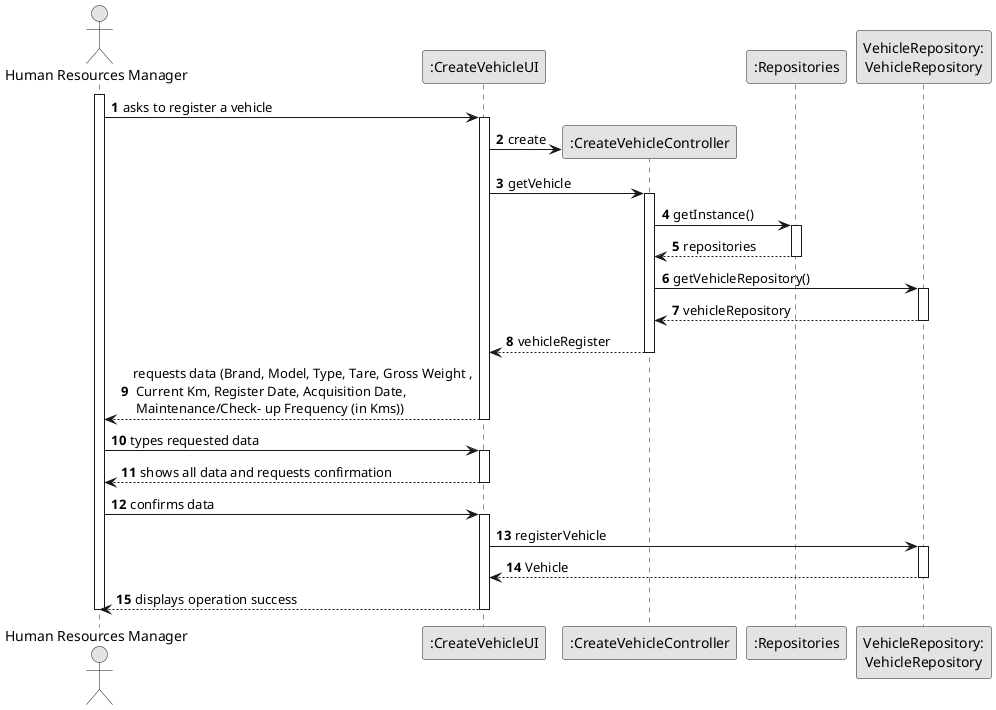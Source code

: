 @startuml
skinparam monochrome true
skinparam packageStyle rectangle
skinparam shadowing false

autonumber

'hide footbox
actor "Human Resources Manager" as ADM
participant ":CreateVehicleUI" as UI
participant ":CreateVehicleController" as CTRL
participant ":Repositories" as RepositorySingleton
participant "VehicleRepository:\nVehicleRepository" as TaskCategoryRepository





activate ADM

        ADM -> UI : asks to register a vehicle

        activate UI

'            UI --> ADM : requests data (reference, description,  informal \n description, technical description, duration, cost)
            'create CTRL
            UI -> CTRL** : create

            UI -> CTRL : getVehicle
            activate CTRL

                CTRL -> RepositorySingleton : getInstance()
                activate RepositorySingleton

                    RepositorySingleton --> CTRL: repositories
                deactivate RepositorySingleton

                CTRL -> TaskCategoryRepository : getVehicleRepository()
                activate TaskCategoryRepository

                    TaskCategoryRepository --> CTRL: vehicleRepository
                deactivate TaskCategoryRepository



                CTRL --> UI : vehicleRegister
            deactivate CTRL

            UI --> ADM : requests data (Brand, Model, Type, Tare, Gross Weight ,\n Current Km, Register Date, Acquisition Date,\n Maintenance/Check- up Frequency (in Kms))
        deactivate UI

    ADM -> UI : types requested data
    activate UI

        UI --> ADM : shows all data and requests confirmation
    deactivate UI

    ADM -> UI : confirms data
    activate UI

    UI -> TaskCategoryRepository : registerVehicle

        activate TaskCategoryRepository

        TaskCategoryRepository --> UI : Vehicle


        deactivate  TaskCategoryRepository

            deactivate CTRL
            UI --> ADM: displays operation success
    deactivate UI

deactivate ADM

@enduml